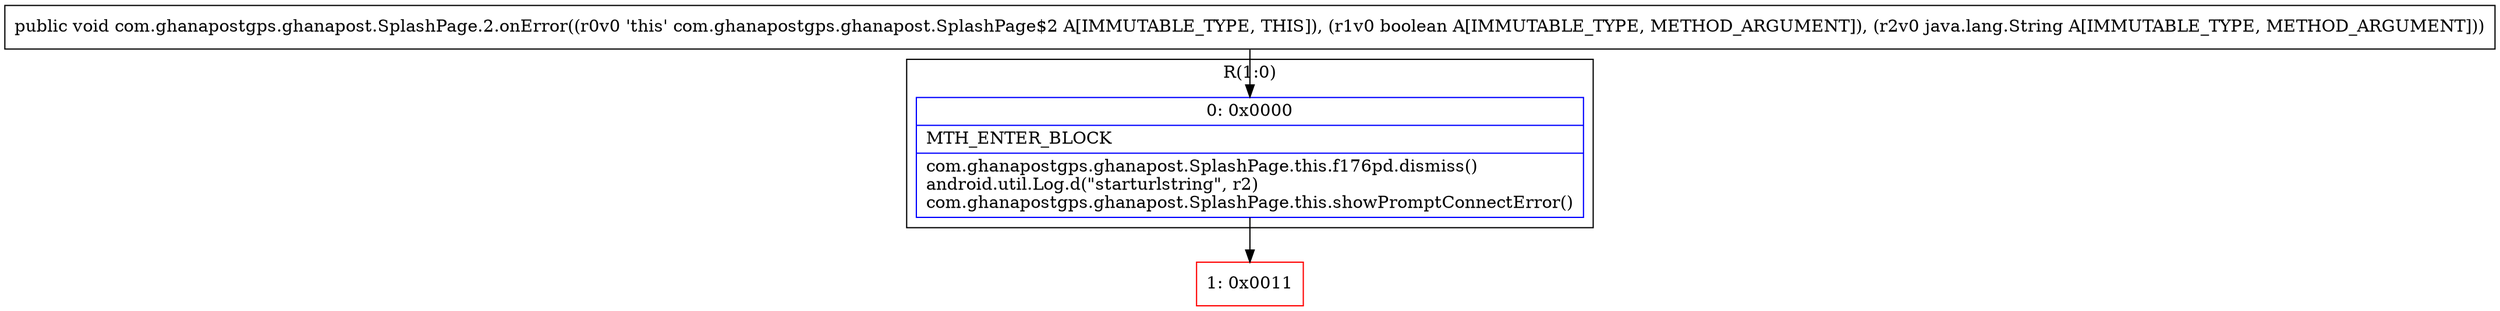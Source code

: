 digraph "CFG forcom.ghanapostgps.ghanapost.SplashPage.2.onError(ZLjava\/lang\/String;)V" {
subgraph cluster_Region_1909297749 {
label = "R(1:0)";
node [shape=record,color=blue];
Node_0 [shape=record,label="{0\:\ 0x0000|MTH_ENTER_BLOCK\l|com.ghanapostgps.ghanapost.SplashPage.this.f176pd.dismiss()\landroid.util.Log.d(\"starturlstring\", r2)\lcom.ghanapostgps.ghanapost.SplashPage.this.showPromptConnectError()\l}"];
}
Node_1 [shape=record,color=red,label="{1\:\ 0x0011}"];
MethodNode[shape=record,label="{public void com.ghanapostgps.ghanapost.SplashPage.2.onError((r0v0 'this' com.ghanapostgps.ghanapost.SplashPage$2 A[IMMUTABLE_TYPE, THIS]), (r1v0 boolean A[IMMUTABLE_TYPE, METHOD_ARGUMENT]), (r2v0 java.lang.String A[IMMUTABLE_TYPE, METHOD_ARGUMENT])) }"];
MethodNode -> Node_0;
Node_0 -> Node_1;
}

